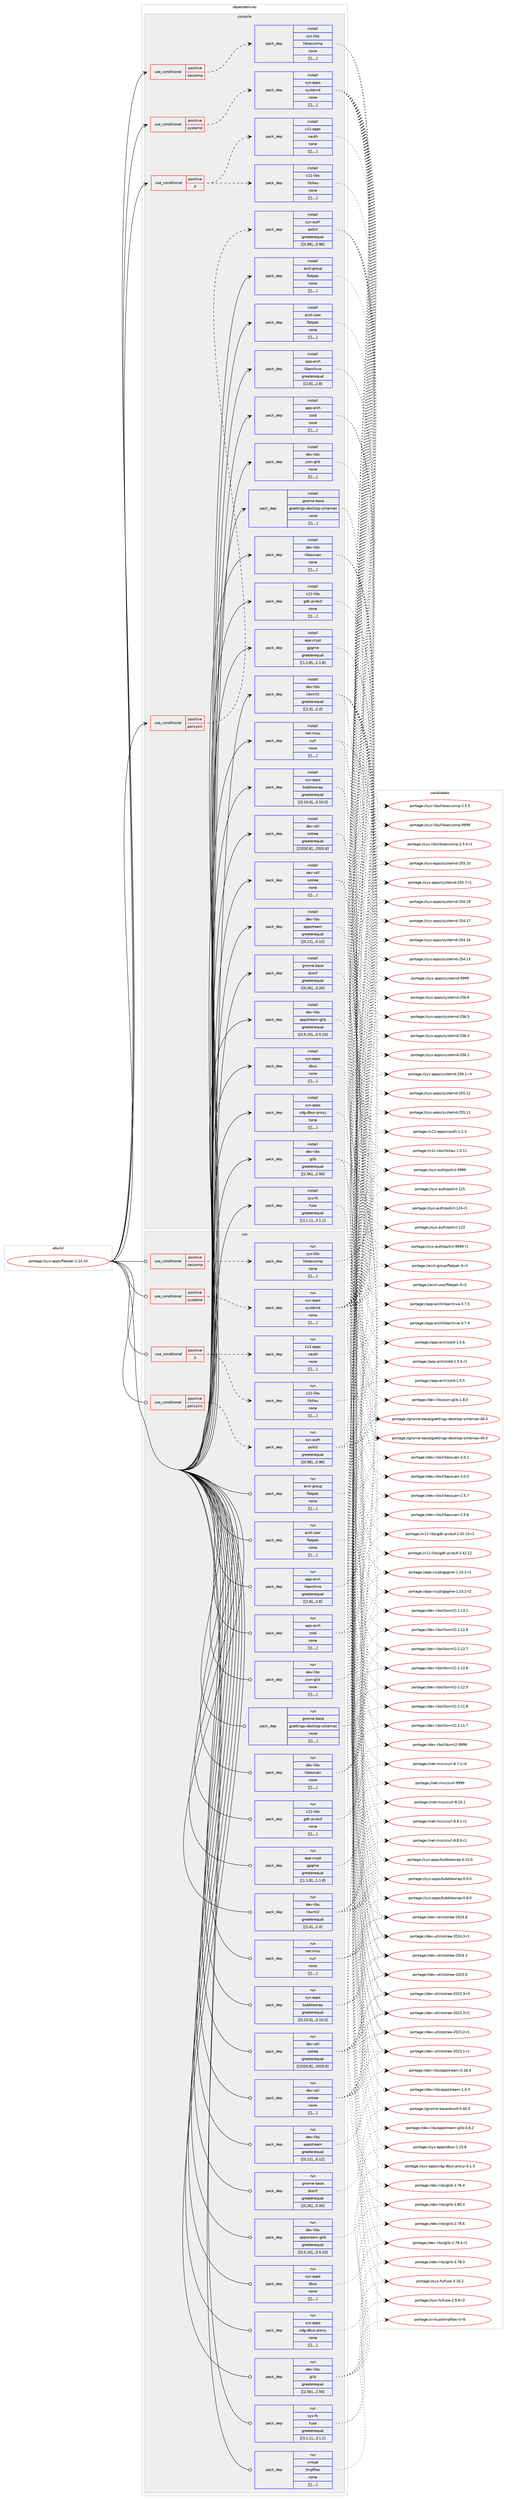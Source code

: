 digraph prolog {

# *************
# Graph options
# *************

newrank=true;
concentrate=true;
compound=true;
graph [rankdir=LR,fontname=Helvetica,fontsize=10,ranksep=1.5];#, ranksep=2.5, nodesep=0.2];
edge  [arrowhead=vee];
node  [fontname=Helvetica,fontsize=10];

# **********
# The ebuild
# **********

subgraph cluster_leftcol {
color=gray;
label=<<i>ebuild</i>>;
id [label="portage://sys-apps/flatpak-1.14.10", color=red, width=4, href="../sys-apps/flatpak-1.14.10.svg"];
}

# ****************
# The dependencies
# ****************

subgraph cluster_midcol {
color=gray;
label=<<i>dependencies</i>>;
subgraph cluster_compile {
fillcolor="#eeeeee";
style=filled;
label=<<i>compile</i>>;
subgraph cond114589 {
dependency429438 [label=<<TABLE BORDER="0" CELLBORDER="1" CELLSPACING="0" CELLPADDING="4"><TR><TD ROWSPAN="3" CELLPADDING="10">use_conditional</TD></TR><TR><TD>positive</TD></TR><TR><TD>X</TD></TR></TABLE>>, shape=none, color=red];
subgraph pack311913 {
dependency429439 [label=<<TABLE BORDER="0" CELLBORDER="1" CELLSPACING="0" CELLPADDING="4" WIDTH="220"><TR><TD ROWSPAN="6" CELLPADDING="30">pack_dep</TD></TR><TR><TD WIDTH="110">install</TD></TR><TR><TD>x11-apps</TD></TR><TR><TD>xauth</TD></TR><TR><TD>none</TD></TR><TR><TD>[[],,,,]</TD></TR></TABLE>>, shape=none, color=blue];
}
dependency429438:e -> dependency429439:w [weight=20,style="dashed",arrowhead="vee"];
subgraph pack311914 {
dependency429440 [label=<<TABLE BORDER="0" CELLBORDER="1" CELLSPACING="0" CELLPADDING="4" WIDTH="220"><TR><TD ROWSPAN="6" CELLPADDING="30">pack_dep</TD></TR><TR><TD WIDTH="110">install</TD></TR><TR><TD>x11-libs</TD></TR><TR><TD>libXau</TD></TR><TR><TD>none</TD></TR><TR><TD>[[],,,,]</TD></TR></TABLE>>, shape=none, color=blue];
}
dependency429438:e -> dependency429440:w [weight=20,style="dashed",arrowhead="vee"];
}
id:e -> dependency429438:w [weight=20,style="solid",arrowhead="vee"];
subgraph cond114590 {
dependency429441 [label=<<TABLE BORDER="0" CELLBORDER="1" CELLSPACING="0" CELLPADDING="4"><TR><TD ROWSPAN="3" CELLPADDING="10">use_conditional</TD></TR><TR><TD>positive</TD></TR><TR><TD>policykit</TD></TR></TABLE>>, shape=none, color=red];
subgraph pack311915 {
dependency429442 [label=<<TABLE BORDER="0" CELLBORDER="1" CELLSPACING="0" CELLPADDING="4" WIDTH="220"><TR><TD ROWSPAN="6" CELLPADDING="30">pack_dep</TD></TR><TR><TD WIDTH="110">install</TD></TR><TR><TD>sys-auth</TD></TR><TR><TD>polkit</TD></TR><TR><TD>greaterequal</TD></TR><TR><TD>[[0,98],,,0.98]</TD></TR></TABLE>>, shape=none, color=blue];
}
dependency429441:e -> dependency429442:w [weight=20,style="dashed",arrowhead="vee"];
}
id:e -> dependency429441:w [weight=20,style="solid",arrowhead="vee"];
subgraph cond114591 {
dependency429443 [label=<<TABLE BORDER="0" CELLBORDER="1" CELLSPACING="0" CELLPADDING="4"><TR><TD ROWSPAN="3" CELLPADDING="10">use_conditional</TD></TR><TR><TD>positive</TD></TR><TR><TD>seccomp</TD></TR></TABLE>>, shape=none, color=red];
subgraph pack311916 {
dependency429444 [label=<<TABLE BORDER="0" CELLBORDER="1" CELLSPACING="0" CELLPADDING="4" WIDTH="220"><TR><TD ROWSPAN="6" CELLPADDING="30">pack_dep</TD></TR><TR><TD WIDTH="110">install</TD></TR><TR><TD>sys-libs</TD></TR><TR><TD>libseccomp</TD></TR><TR><TD>none</TD></TR><TR><TD>[[],,,,]</TD></TR></TABLE>>, shape=none, color=blue];
}
dependency429443:e -> dependency429444:w [weight=20,style="dashed",arrowhead="vee"];
}
id:e -> dependency429443:w [weight=20,style="solid",arrowhead="vee"];
subgraph cond114592 {
dependency429445 [label=<<TABLE BORDER="0" CELLBORDER="1" CELLSPACING="0" CELLPADDING="4"><TR><TD ROWSPAN="3" CELLPADDING="10">use_conditional</TD></TR><TR><TD>positive</TD></TR><TR><TD>systemd</TD></TR></TABLE>>, shape=none, color=red];
subgraph pack311917 {
dependency429446 [label=<<TABLE BORDER="0" CELLBORDER="1" CELLSPACING="0" CELLPADDING="4" WIDTH="220"><TR><TD ROWSPAN="6" CELLPADDING="30">pack_dep</TD></TR><TR><TD WIDTH="110">install</TD></TR><TR><TD>sys-apps</TD></TR><TR><TD>systemd</TD></TR><TR><TD>none</TD></TR><TR><TD>[[],,,,]</TD></TR></TABLE>>, shape=none, color=blue];
}
dependency429445:e -> dependency429446:w [weight=20,style="dashed",arrowhead="vee"];
}
id:e -> dependency429445:w [weight=20,style="solid",arrowhead="vee"];
subgraph pack311918 {
dependency429447 [label=<<TABLE BORDER="0" CELLBORDER="1" CELLSPACING="0" CELLPADDING="4" WIDTH="220"><TR><TD ROWSPAN="6" CELLPADDING="30">pack_dep</TD></TR><TR><TD WIDTH="110">install</TD></TR><TR><TD>acct-group</TD></TR><TR><TD>flatpak</TD></TR><TR><TD>none</TD></TR><TR><TD>[[],,,,]</TD></TR></TABLE>>, shape=none, color=blue];
}
id:e -> dependency429447:w [weight=20,style="solid",arrowhead="vee"];
subgraph pack311919 {
dependency429448 [label=<<TABLE BORDER="0" CELLBORDER="1" CELLSPACING="0" CELLPADDING="4" WIDTH="220"><TR><TD ROWSPAN="6" CELLPADDING="30">pack_dep</TD></TR><TR><TD WIDTH="110">install</TD></TR><TR><TD>acct-user</TD></TR><TR><TD>flatpak</TD></TR><TR><TD>none</TD></TR><TR><TD>[[],,,,]</TD></TR></TABLE>>, shape=none, color=blue];
}
id:e -> dependency429448:w [weight=20,style="solid",arrowhead="vee"];
subgraph pack311920 {
dependency429449 [label=<<TABLE BORDER="0" CELLBORDER="1" CELLSPACING="0" CELLPADDING="4" WIDTH="220"><TR><TD ROWSPAN="6" CELLPADDING="30">pack_dep</TD></TR><TR><TD WIDTH="110">install</TD></TR><TR><TD>app-arch</TD></TR><TR><TD>libarchive</TD></TR><TR><TD>greaterequal</TD></TR><TR><TD>[[2,8],,,2.8]</TD></TR></TABLE>>, shape=none, color=blue];
}
id:e -> dependency429449:w [weight=20,style="solid",arrowhead="vee"];
subgraph pack311921 {
dependency429450 [label=<<TABLE BORDER="0" CELLBORDER="1" CELLSPACING="0" CELLPADDING="4" WIDTH="220"><TR><TD ROWSPAN="6" CELLPADDING="30">pack_dep</TD></TR><TR><TD WIDTH="110">install</TD></TR><TR><TD>app-arch</TD></TR><TR><TD>zstd</TD></TR><TR><TD>none</TD></TR><TR><TD>[[],,,,]</TD></TR></TABLE>>, shape=none, color=blue];
}
id:e -> dependency429450:w [weight=20,style="solid",arrowhead="vee"];
subgraph pack311922 {
dependency429451 [label=<<TABLE BORDER="0" CELLBORDER="1" CELLSPACING="0" CELLPADDING="4" WIDTH="220"><TR><TD ROWSPAN="6" CELLPADDING="30">pack_dep</TD></TR><TR><TD WIDTH="110">install</TD></TR><TR><TD>app-crypt</TD></TR><TR><TD>gpgme</TD></TR><TR><TD>greaterequal</TD></TR><TR><TD>[[1,1,8],,,1.1.8]</TD></TR></TABLE>>, shape=none, color=blue];
}
id:e -> dependency429451:w [weight=20,style="solid",arrowhead="vee"];
subgraph pack311923 {
dependency429452 [label=<<TABLE BORDER="0" CELLBORDER="1" CELLSPACING="0" CELLPADDING="4" WIDTH="220"><TR><TD ROWSPAN="6" CELLPADDING="30">pack_dep</TD></TR><TR><TD WIDTH="110">install</TD></TR><TR><TD>dev-libs</TD></TR><TR><TD>appstream</TD></TR><TR><TD>greaterequal</TD></TR><TR><TD>[[0,12],,,0.12]</TD></TR></TABLE>>, shape=none, color=blue];
}
id:e -> dependency429452:w [weight=20,style="solid",arrowhead="vee"];
subgraph pack311924 {
dependency429453 [label=<<TABLE BORDER="0" CELLBORDER="1" CELLSPACING="0" CELLPADDING="4" WIDTH="220"><TR><TD ROWSPAN="6" CELLPADDING="30">pack_dep</TD></TR><TR><TD WIDTH="110">install</TD></TR><TR><TD>dev-libs</TD></TR><TR><TD>appstream-glib</TD></TR><TR><TD>greaterequal</TD></TR><TR><TD>[[0,5,10],,,0.5.10]</TD></TR></TABLE>>, shape=none, color=blue];
}
id:e -> dependency429453:w [weight=20,style="solid",arrowhead="vee"];
subgraph pack311925 {
dependency429454 [label=<<TABLE BORDER="0" CELLBORDER="1" CELLSPACING="0" CELLPADDING="4" WIDTH="220"><TR><TD ROWSPAN="6" CELLPADDING="30">pack_dep</TD></TR><TR><TD WIDTH="110">install</TD></TR><TR><TD>dev-libs</TD></TR><TR><TD>glib</TD></TR><TR><TD>greaterequal</TD></TR><TR><TD>[[2,56],,,2.56]</TD></TR></TABLE>>, shape=none, color=blue];
}
id:e -> dependency429454:w [weight=20,style="solid",arrowhead="vee"];
subgraph pack311926 {
dependency429455 [label=<<TABLE BORDER="0" CELLBORDER="1" CELLSPACING="0" CELLPADDING="4" WIDTH="220"><TR><TD ROWSPAN="6" CELLPADDING="30">pack_dep</TD></TR><TR><TD WIDTH="110">install</TD></TR><TR><TD>dev-libs</TD></TR><TR><TD>json-glib</TD></TR><TR><TD>none</TD></TR><TR><TD>[[],,,,]</TD></TR></TABLE>>, shape=none, color=blue];
}
id:e -> dependency429455:w [weight=20,style="solid",arrowhead="vee"];
subgraph pack311927 {
dependency429456 [label=<<TABLE BORDER="0" CELLBORDER="1" CELLSPACING="0" CELLPADDING="4" WIDTH="220"><TR><TD ROWSPAN="6" CELLPADDING="30">pack_dep</TD></TR><TR><TD WIDTH="110">install</TD></TR><TR><TD>dev-libs</TD></TR><TR><TD>libassuan</TD></TR><TR><TD>none</TD></TR><TR><TD>[[],,,,]</TD></TR></TABLE>>, shape=none, color=blue];
}
id:e -> dependency429456:w [weight=20,style="solid",arrowhead="vee"];
subgraph pack311928 {
dependency429457 [label=<<TABLE BORDER="0" CELLBORDER="1" CELLSPACING="0" CELLPADDING="4" WIDTH="220"><TR><TD ROWSPAN="6" CELLPADDING="30">pack_dep</TD></TR><TR><TD WIDTH="110">install</TD></TR><TR><TD>dev-libs</TD></TR><TR><TD>libxml2</TD></TR><TR><TD>greaterequal</TD></TR><TR><TD>[[2,4],,,2.4]</TD></TR></TABLE>>, shape=none, color=blue];
}
id:e -> dependency429457:w [weight=20,style="solid",arrowhead="vee"];
subgraph pack311929 {
dependency429458 [label=<<TABLE BORDER="0" CELLBORDER="1" CELLSPACING="0" CELLPADDING="4" WIDTH="220"><TR><TD ROWSPAN="6" CELLPADDING="30">pack_dep</TD></TR><TR><TD WIDTH="110">install</TD></TR><TR><TD>dev-util</TD></TR><TR><TD>ostree</TD></TR><TR><TD>greaterequal</TD></TR><TR><TD>[[2020,8],,,2020.8]</TD></TR></TABLE>>, shape=none, color=blue];
}
id:e -> dependency429458:w [weight=20,style="solid",arrowhead="vee"];
subgraph pack311930 {
dependency429459 [label=<<TABLE BORDER="0" CELLBORDER="1" CELLSPACING="0" CELLPADDING="4" WIDTH="220"><TR><TD ROWSPAN="6" CELLPADDING="30">pack_dep</TD></TR><TR><TD WIDTH="110">install</TD></TR><TR><TD>dev-util</TD></TR><TR><TD>ostree</TD></TR><TR><TD>none</TD></TR><TR><TD>[[],,,,]</TD></TR></TABLE>>, shape=none, color=blue];
}
id:e -> dependency429459:w [weight=20,style="solid",arrowhead="vee"];
subgraph pack311931 {
dependency429460 [label=<<TABLE BORDER="0" CELLBORDER="1" CELLSPACING="0" CELLPADDING="4" WIDTH="220"><TR><TD ROWSPAN="6" CELLPADDING="30">pack_dep</TD></TR><TR><TD WIDTH="110">install</TD></TR><TR><TD>gnome-base</TD></TR><TR><TD>dconf</TD></TR><TR><TD>greaterequal</TD></TR><TR><TD>[[0,26],,,0.26]</TD></TR></TABLE>>, shape=none, color=blue];
}
id:e -> dependency429460:w [weight=20,style="solid",arrowhead="vee"];
subgraph pack311932 {
dependency429461 [label=<<TABLE BORDER="0" CELLBORDER="1" CELLSPACING="0" CELLPADDING="4" WIDTH="220"><TR><TD ROWSPAN="6" CELLPADDING="30">pack_dep</TD></TR><TR><TD WIDTH="110">install</TD></TR><TR><TD>gnome-base</TD></TR><TR><TD>gsettings-desktop-schemas</TD></TR><TR><TD>none</TD></TR><TR><TD>[[],,,,]</TD></TR></TABLE>>, shape=none, color=blue];
}
id:e -> dependency429461:w [weight=20,style="solid",arrowhead="vee"];
subgraph pack311933 {
dependency429462 [label=<<TABLE BORDER="0" CELLBORDER="1" CELLSPACING="0" CELLPADDING="4" WIDTH="220"><TR><TD ROWSPAN="6" CELLPADDING="30">pack_dep</TD></TR><TR><TD WIDTH="110">install</TD></TR><TR><TD>net-misc</TD></TR><TR><TD>curl</TD></TR><TR><TD>none</TD></TR><TR><TD>[[],,,,]</TD></TR></TABLE>>, shape=none, color=blue];
}
id:e -> dependency429462:w [weight=20,style="solid",arrowhead="vee"];
subgraph pack311934 {
dependency429463 [label=<<TABLE BORDER="0" CELLBORDER="1" CELLSPACING="0" CELLPADDING="4" WIDTH="220"><TR><TD ROWSPAN="6" CELLPADDING="30">pack_dep</TD></TR><TR><TD WIDTH="110">install</TD></TR><TR><TD>sys-apps</TD></TR><TR><TD>bubblewrap</TD></TR><TR><TD>greaterequal</TD></TR><TR><TD>[[0,10,0],,,0.10.0]</TD></TR></TABLE>>, shape=none, color=blue];
}
id:e -> dependency429463:w [weight=20,style="solid",arrowhead="vee"];
subgraph pack311935 {
dependency429464 [label=<<TABLE BORDER="0" CELLBORDER="1" CELLSPACING="0" CELLPADDING="4" WIDTH="220"><TR><TD ROWSPAN="6" CELLPADDING="30">pack_dep</TD></TR><TR><TD WIDTH="110">install</TD></TR><TR><TD>sys-apps</TD></TR><TR><TD>dbus</TD></TR><TR><TD>none</TD></TR><TR><TD>[[],,,,]</TD></TR></TABLE>>, shape=none, color=blue];
}
id:e -> dependency429464:w [weight=20,style="solid",arrowhead="vee"];
subgraph pack311936 {
dependency429465 [label=<<TABLE BORDER="0" CELLBORDER="1" CELLSPACING="0" CELLPADDING="4" WIDTH="220"><TR><TD ROWSPAN="6" CELLPADDING="30">pack_dep</TD></TR><TR><TD WIDTH="110">install</TD></TR><TR><TD>sys-apps</TD></TR><TR><TD>xdg-dbus-proxy</TD></TR><TR><TD>none</TD></TR><TR><TD>[[],,,,]</TD></TR></TABLE>>, shape=none, color=blue];
}
id:e -> dependency429465:w [weight=20,style="solid",arrowhead="vee"];
subgraph pack311937 {
dependency429466 [label=<<TABLE BORDER="0" CELLBORDER="1" CELLSPACING="0" CELLPADDING="4" WIDTH="220"><TR><TD ROWSPAN="6" CELLPADDING="30">pack_dep</TD></TR><TR><TD WIDTH="110">install</TD></TR><TR><TD>sys-fs</TD></TR><TR><TD>fuse</TD></TR><TR><TD>greaterequal</TD></TR><TR><TD>[[3,1,1],,,3.1.1]</TD></TR></TABLE>>, shape=none, color=blue];
}
id:e -> dependency429466:w [weight=20,style="solid",arrowhead="vee"];
subgraph pack311938 {
dependency429467 [label=<<TABLE BORDER="0" CELLBORDER="1" CELLSPACING="0" CELLPADDING="4" WIDTH="220"><TR><TD ROWSPAN="6" CELLPADDING="30">pack_dep</TD></TR><TR><TD WIDTH="110">install</TD></TR><TR><TD>x11-libs</TD></TR><TR><TD>gdk-pixbuf</TD></TR><TR><TD>none</TD></TR><TR><TD>[[],,,,]</TD></TR></TABLE>>, shape=none, color=blue];
}
id:e -> dependency429467:w [weight=20,style="solid",arrowhead="vee"];
}
subgraph cluster_compileandrun {
fillcolor="#eeeeee";
style=filled;
label=<<i>compile and run</i>>;
}
subgraph cluster_run {
fillcolor="#eeeeee";
style=filled;
label=<<i>run</i>>;
subgraph cond114593 {
dependency429468 [label=<<TABLE BORDER="0" CELLBORDER="1" CELLSPACING="0" CELLPADDING="4"><TR><TD ROWSPAN="3" CELLPADDING="10">use_conditional</TD></TR><TR><TD>positive</TD></TR><TR><TD>X</TD></TR></TABLE>>, shape=none, color=red];
subgraph pack311939 {
dependency429469 [label=<<TABLE BORDER="0" CELLBORDER="1" CELLSPACING="0" CELLPADDING="4" WIDTH="220"><TR><TD ROWSPAN="6" CELLPADDING="30">pack_dep</TD></TR><TR><TD WIDTH="110">run</TD></TR><TR><TD>x11-apps</TD></TR><TR><TD>xauth</TD></TR><TR><TD>none</TD></TR><TR><TD>[[],,,,]</TD></TR></TABLE>>, shape=none, color=blue];
}
dependency429468:e -> dependency429469:w [weight=20,style="dashed",arrowhead="vee"];
subgraph pack311940 {
dependency429470 [label=<<TABLE BORDER="0" CELLBORDER="1" CELLSPACING="0" CELLPADDING="4" WIDTH="220"><TR><TD ROWSPAN="6" CELLPADDING="30">pack_dep</TD></TR><TR><TD WIDTH="110">run</TD></TR><TR><TD>x11-libs</TD></TR><TR><TD>libXau</TD></TR><TR><TD>none</TD></TR><TR><TD>[[],,,,]</TD></TR></TABLE>>, shape=none, color=blue];
}
dependency429468:e -> dependency429470:w [weight=20,style="dashed",arrowhead="vee"];
}
id:e -> dependency429468:w [weight=20,style="solid",arrowhead="odot"];
subgraph cond114594 {
dependency429471 [label=<<TABLE BORDER="0" CELLBORDER="1" CELLSPACING="0" CELLPADDING="4"><TR><TD ROWSPAN="3" CELLPADDING="10">use_conditional</TD></TR><TR><TD>positive</TD></TR><TR><TD>policykit</TD></TR></TABLE>>, shape=none, color=red];
subgraph pack311941 {
dependency429472 [label=<<TABLE BORDER="0" CELLBORDER="1" CELLSPACING="0" CELLPADDING="4" WIDTH="220"><TR><TD ROWSPAN="6" CELLPADDING="30">pack_dep</TD></TR><TR><TD WIDTH="110">run</TD></TR><TR><TD>sys-auth</TD></TR><TR><TD>polkit</TD></TR><TR><TD>greaterequal</TD></TR><TR><TD>[[0,98],,,0.98]</TD></TR></TABLE>>, shape=none, color=blue];
}
dependency429471:e -> dependency429472:w [weight=20,style="dashed",arrowhead="vee"];
}
id:e -> dependency429471:w [weight=20,style="solid",arrowhead="odot"];
subgraph cond114595 {
dependency429473 [label=<<TABLE BORDER="0" CELLBORDER="1" CELLSPACING="0" CELLPADDING="4"><TR><TD ROWSPAN="3" CELLPADDING="10">use_conditional</TD></TR><TR><TD>positive</TD></TR><TR><TD>seccomp</TD></TR></TABLE>>, shape=none, color=red];
subgraph pack311942 {
dependency429474 [label=<<TABLE BORDER="0" CELLBORDER="1" CELLSPACING="0" CELLPADDING="4" WIDTH="220"><TR><TD ROWSPAN="6" CELLPADDING="30">pack_dep</TD></TR><TR><TD WIDTH="110">run</TD></TR><TR><TD>sys-libs</TD></TR><TR><TD>libseccomp</TD></TR><TR><TD>none</TD></TR><TR><TD>[[],,,,]</TD></TR></TABLE>>, shape=none, color=blue];
}
dependency429473:e -> dependency429474:w [weight=20,style="dashed",arrowhead="vee"];
}
id:e -> dependency429473:w [weight=20,style="solid",arrowhead="odot"];
subgraph cond114596 {
dependency429475 [label=<<TABLE BORDER="0" CELLBORDER="1" CELLSPACING="0" CELLPADDING="4"><TR><TD ROWSPAN="3" CELLPADDING="10">use_conditional</TD></TR><TR><TD>positive</TD></TR><TR><TD>systemd</TD></TR></TABLE>>, shape=none, color=red];
subgraph pack311943 {
dependency429476 [label=<<TABLE BORDER="0" CELLBORDER="1" CELLSPACING="0" CELLPADDING="4" WIDTH="220"><TR><TD ROWSPAN="6" CELLPADDING="30">pack_dep</TD></TR><TR><TD WIDTH="110">run</TD></TR><TR><TD>sys-apps</TD></TR><TR><TD>systemd</TD></TR><TR><TD>none</TD></TR><TR><TD>[[],,,,]</TD></TR></TABLE>>, shape=none, color=blue];
}
dependency429475:e -> dependency429476:w [weight=20,style="dashed",arrowhead="vee"];
}
id:e -> dependency429475:w [weight=20,style="solid",arrowhead="odot"];
subgraph pack311944 {
dependency429477 [label=<<TABLE BORDER="0" CELLBORDER="1" CELLSPACING="0" CELLPADDING="4" WIDTH="220"><TR><TD ROWSPAN="6" CELLPADDING="30">pack_dep</TD></TR><TR><TD WIDTH="110">run</TD></TR><TR><TD>acct-group</TD></TR><TR><TD>flatpak</TD></TR><TR><TD>none</TD></TR><TR><TD>[[],,,,]</TD></TR></TABLE>>, shape=none, color=blue];
}
id:e -> dependency429477:w [weight=20,style="solid",arrowhead="odot"];
subgraph pack311945 {
dependency429478 [label=<<TABLE BORDER="0" CELLBORDER="1" CELLSPACING="0" CELLPADDING="4" WIDTH="220"><TR><TD ROWSPAN="6" CELLPADDING="30">pack_dep</TD></TR><TR><TD WIDTH="110">run</TD></TR><TR><TD>acct-user</TD></TR><TR><TD>flatpak</TD></TR><TR><TD>none</TD></TR><TR><TD>[[],,,,]</TD></TR></TABLE>>, shape=none, color=blue];
}
id:e -> dependency429478:w [weight=20,style="solid",arrowhead="odot"];
subgraph pack311946 {
dependency429479 [label=<<TABLE BORDER="0" CELLBORDER="1" CELLSPACING="0" CELLPADDING="4" WIDTH="220"><TR><TD ROWSPAN="6" CELLPADDING="30">pack_dep</TD></TR><TR><TD WIDTH="110">run</TD></TR><TR><TD>app-arch</TD></TR><TR><TD>libarchive</TD></TR><TR><TD>greaterequal</TD></TR><TR><TD>[[2,8],,,2.8]</TD></TR></TABLE>>, shape=none, color=blue];
}
id:e -> dependency429479:w [weight=20,style="solid",arrowhead="odot"];
subgraph pack311947 {
dependency429480 [label=<<TABLE BORDER="0" CELLBORDER="1" CELLSPACING="0" CELLPADDING="4" WIDTH="220"><TR><TD ROWSPAN="6" CELLPADDING="30">pack_dep</TD></TR><TR><TD WIDTH="110">run</TD></TR><TR><TD>app-arch</TD></TR><TR><TD>zstd</TD></TR><TR><TD>none</TD></TR><TR><TD>[[],,,,]</TD></TR></TABLE>>, shape=none, color=blue];
}
id:e -> dependency429480:w [weight=20,style="solid",arrowhead="odot"];
subgraph pack311948 {
dependency429481 [label=<<TABLE BORDER="0" CELLBORDER="1" CELLSPACING="0" CELLPADDING="4" WIDTH="220"><TR><TD ROWSPAN="6" CELLPADDING="30">pack_dep</TD></TR><TR><TD WIDTH="110">run</TD></TR><TR><TD>app-crypt</TD></TR><TR><TD>gpgme</TD></TR><TR><TD>greaterequal</TD></TR><TR><TD>[[1,1,8],,,1.1.8]</TD></TR></TABLE>>, shape=none, color=blue];
}
id:e -> dependency429481:w [weight=20,style="solid",arrowhead="odot"];
subgraph pack311949 {
dependency429482 [label=<<TABLE BORDER="0" CELLBORDER="1" CELLSPACING="0" CELLPADDING="4" WIDTH="220"><TR><TD ROWSPAN="6" CELLPADDING="30">pack_dep</TD></TR><TR><TD WIDTH="110">run</TD></TR><TR><TD>dev-libs</TD></TR><TR><TD>appstream</TD></TR><TR><TD>greaterequal</TD></TR><TR><TD>[[0,12],,,0.12]</TD></TR></TABLE>>, shape=none, color=blue];
}
id:e -> dependency429482:w [weight=20,style="solid",arrowhead="odot"];
subgraph pack311950 {
dependency429483 [label=<<TABLE BORDER="0" CELLBORDER="1" CELLSPACING="0" CELLPADDING="4" WIDTH="220"><TR><TD ROWSPAN="6" CELLPADDING="30">pack_dep</TD></TR><TR><TD WIDTH="110">run</TD></TR><TR><TD>dev-libs</TD></TR><TR><TD>appstream-glib</TD></TR><TR><TD>greaterequal</TD></TR><TR><TD>[[0,5,10],,,0.5.10]</TD></TR></TABLE>>, shape=none, color=blue];
}
id:e -> dependency429483:w [weight=20,style="solid",arrowhead="odot"];
subgraph pack311951 {
dependency429484 [label=<<TABLE BORDER="0" CELLBORDER="1" CELLSPACING="0" CELLPADDING="4" WIDTH="220"><TR><TD ROWSPAN="6" CELLPADDING="30">pack_dep</TD></TR><TR><TD WIDTH="110">run</TD></TR><TR><TD>dev-libs</TD></TR><TR><TD>glib</TD></TR><TR><TD>greaterequal</TD></TR><TR><TD>[[2,56],,,2.56]</TD></TR></TABLE>>, shape=none, color=blue];
}
id:e -> dependency429484:w [weight=20,style="solid",arrowhead="odot"];
subgraph pack311952 {
dependency429485 [label=<<TABLE BORDER="0" CELLBORDER="1" CELLSPACING="0" CELLPADDING="4" WIDTH="220"><TR><TD ROWSPAN="6" CELLPADDING="30">pack_dep</TD></TR><TR><TD WIDTH="110">run</TD></TR><TR><TD>dev-libs</TD></TR><TR><TD>json-glib</TD></TR><TR><TD>none</TD></TR><TR><TD>[[],,,,]</TD></TR></TABLE>>, shape=none, color=blue];
}
id:e -> dependency429485:w [weight=20,style="solid",arrowhead="odot"];
subgraph pack311953 {
dependency429486 [label=<<TABLE BORDER="0" CELLBORDER="1" CELLSPACING="0" CELLPADDING="4" WIDTH="220"><TR><TD ROWSPAN="6" CELLPADDING="30">pack_dep</TD></TR><TR><TD WIDTH="110">run</TD></TR><TR><TD>dev-libs</TD></TR><TR><TD>libassuan</TD></TR><TR><TD>none</TD></TR><TR><TD>[[],,,,]</TD></TR></TABLE>>, shape=none, color=blue];
}
id:e -> dependency429486:w [weight=20,style="solid",arrowhead="odot"];
subgraph pack311954 {
dependency429487 [label=<<TABLE BORDER="0" CELLBORDER="1" CELLSPACING="0" CELLPADDING="4" WIDTH="220"><TR><TD ROWSPAN="6" CELLPADDING="30">pack_dep</TD></TR><TR><TD WIDTH="110">run</TD></TR><TR><TD>dev-libs</TD></TR><TR><TD>libxml2</TD></TR><TR><TD>greaterequal</TD></TR><TR><TD>[[2,4],,,2.4]</TD></TR></TABLE>>, shape=none, color=blue];
}
id:e -> dependency429487:w [weight=20,style="solid",arrowhead="odot"];
subgraph pack311955 {
dependency429488 [label=<<TABLE BORDER="0" CELLBORDER="1" CELLSPACING="0" CELLPADDING="4" WIDTH="220"><TR><TD ROWSPAN="6" CELLPADDING="30">pack_dep</TD></TR><TR><TD WIDTH="110">run</TD></TR><TR><TD>dev-util</TD></TR><TR><TD>ostree</TD></TR><TR><TD>greaterequal</TD></TR><TR><TD>[[2020,8],,,2020.8]</TD></TR></TABLE>>, shape=none, color=blue];
}
id:e -> dependency429488:w [weight=20,style="solid",arrowhead="odot"];
subgraph pack311956 {
dependency429489 [label=<<TABLE BORDER="0" CELLBORDER="1" CELLSPACING="0" CELLPADDING="4" WIDTH="220"><TR><TD ROWSPAN="6" CELLPADDING="30">pack_dep</TD></TR><TR><TD WIDTH="110">run</TD></TR><TR><TD>dev-util</TD></TR><TR><TD>ostree</TD></TR><TR><TD>none</TD></TR><TR><TD>[[],,,,]</TD></TR></TABLE>>, shape=none, color=blue];
}
id:e -> dependency429489:w [weight=20,style="solid",arrowhead="odot"];
subgraph pack311957 {
dependency429490 [label=<<TABLE BORDER="0" CELLBORDER="1" CELLSPACING="0" CELLPADDING="4" WIDTH="220"><TR><TD ROWSPAN="6" CELLPADDING="30">pack_dep</TD></TR><TR><TD WIDTH="110">run</TD></TR><TR><TD>gnome-base</TD></TR><TR><TD>dconf</TD></TR><TR><TD>greaterequal</TD></TR><TR><TD>[[0,26],,,0.26]</TD></TR></TABLE>>, shape=none, color=blue];
}
id:e -> dependency429490:w [weight=20,style="solid",arrowhead="odot"];
subgraph pack311958 {
dependency429491 [label=<<TABLE BORDER="0" CELLBORDER="1" CELLSPACING="0" CELLPADDING="4" WIDTH="220"><TR><TD ROWSPAN="6" CELLPADDING="30">pack_dep</TD></TR><TR><TD WIDTH="110">run</TD></TR><TR><TD>gnome-base</TD></TR><TR><TD>gsettings-desktop-schemas</TD></TR><TR><TD>none</TD></TR><TR><TD>[[],,,,]</TD></TR></TABLE>>, shape=none, color=blue];
}
id:e -> dependency429491:w [weight=20,style="solid",arrowhead="odot"];
subgraph pack311959 {
dependency429492 [label=<<TABLE BORDER="0" CELLBORDER="1" CELLSPACING="0" CELLPADDING="4" WIDTH="220"><TR><TD ROWSPAN="6" CELLPADDING="30">pack_dep</TD></TR><TR><TD WIDTH="110">run</TD></TR><TR><TD>net-misc</TD></TR><TR><TD>curl</TD></TR><TR><TD>none</TD></TR><TR><TD>[[],,,,]</TD></TR></TABLE>>, shape=none, color=blue];
}
id:e -> dependency429492:w [weight=20,style="solid",arrowhead="odot"];
subgraph pack311960 {
dependency429493 [label=<<TABLE BORDER="0" CELLBORDER="1" CELLSPACING="0" CELLPADDING="4" WIDTH="220"><TR><TD ROWSPAN="6" CELLPADDING="30">pack_dep</TD></TR><TR><TD WIDTH="110">run</TD></TR><TR><TD>sys-apps</TD></TR><TR><TD>bubblewrap</TD></TR><TR><TD>greaterequal</TD></TR><TR><TD>[[0,10,0],,,0.10.0]</TD></TR></TABLE>>, shape=none, color=blue];
}
id:e -> dependency429493:w [weight=20,style="solid",arrowhead="odot"];
subgraph pack311961 {
dependency429494 [label=<<TABLE BORDER="0" CELLBORDER="1" CELLSPACING="0" CELLPADDING="4" WIDTH="220"><TR><TD ROWSPAN="6" CELLPADDING="30">pack_dep</TD></TR><TR><TD WIDTH="110">run</TD></TR><TR><TD>sys-apps</TD></TR><TR><TD>dbus</TD></TR><TR><TD>none</TD></TR><TR><TD>[[],,,,]</TD></TR></TABLE>>, shape=none, color=blue];
}
id:e -> dependency429494:w [weight=20,style="solid",arrowhead="odot"];
subgraph pack311962 {
dependency429495 [label=<<TABLE BORDER="0" CELLBORDER="1" CELLSPACING="0" CELLPADDING="4" WIDTH="220"><TR><TD ROWSPAN="6" CELLPADDING="30">pack_dep</TD></TR><TR><TD WIDTH="110">run</TD></TR><TR><TD>sys-apps</TD></TR><TR><TD>xdg-dbus-proxy</TD></TR><TR><TD>none</TD></TR><TR><TD>[[],,,,]</TD></TR></TABLE>>, shape=none, color=blue];
}
id:e -> dependency429495:w [weight=20,style="solid",arrowhead="odot"];
subgraph pack311963 {
dependency429496 [label=<<TABLE BORDER="0" CELLBORDER="1" CELLSPACING="0" CELLPADDING="4" WIDTH="220"><TR><TD ROWSPAN="6" CELLPADDING="30">pack_dep</TD></TR><TR><TD WIDTH="110">run</TD></TR><TR><TD>sys-fs</TD></TR><TR><TD>fuse</TD></TR><TR><TD>greaterequal</TD></TR><TR><TD>[[3,1,1],,,3.1.1]</TD></TR></TABLE>>, shape=none, color=blue];
}
id:e -> dependency429496:w [weight=20,style="solid",arrowhead="odot"];
subgraph pack311964 {
dependency429497 [label=<<TABLE BORDER="0" CELLBORDER="1" CELLSPACING="0" CELLPADDING="4" WIDTH="220"><TR><TD ROWSPAN="6" CELLPADDING="30">pack_dep</TD></TR><TR><TD WIDTH="110">run</TD></TR><TR><TD>virtual</TD></TR><TR><TD>tmpfiles</TD></TR><TR><TD>none</TD></TR><TR><TD>[[],,,,]</TD></TR></TABLE>>, shape=none, color=blue];
}
id:e -> dependency429497:w [weight=20,style="solid",arrowhead="odot"];
subgraph pack311965 {
dependency429498 [label=<<TABLE BORDER="0" CELLBORDER="1" CELLSPACING="0" CELLPADDING="4" WIDTH="220"><TR><TD ROWSPAN="6" CELLPADDING="30">pack_dep</TD></TR><TR><TD WIDTH="110">run</TD></TR><TR><TD>x11-libs</TD></TR><TR><TD>gdk-pixbuf</TD></TR><TR><TD>none</TD></TR><TR><TD>[[],,,,]</TD></TR></TABLE>>, shape=none, color=blue];
}
id:e -> dependency429498:w [weight=20,style="solid",arrowhead="odot"];
}
}

# **************
# The candidates
# **************

subgraph cluster_choices {
rank=same;
color=gray;
label=<<i>candidates</i>>;

subgraph choice311913 {
color=black;
nodesep=1;
choice120494945971121121154712097117116104454946494651 [label="portage://x11-apps/xauth-1.1.3", color=red, width=4,href="../x11-apps/xauth-1.1.3.svg"];
dependency429439:e -> choice120494945971121121154712097117116104454946494651:w [style=dotted,weight="100"];
}
subgraph choice311914 {
color=black;
nodesep=1;
choice120494945108105981154710810598889711745494648464949 [label="portage://x11-libs/libXau-1.0.11", color=red, width=4,href="../x11-libs/libXau-1.0.11.svg"];
dependency429440:e -> choice120494945108105981154710810598889711745494648464949:w [style=dotted,weight="100"];
}
subgraph choice311915 {
color=black;
nodesep=1;
choice11512111545971171161044711211110810710511645575757574511449 [label="portage://sys-auth/polkit-9999-r1", color=red, width=4,href="../sys-auth/polkit-9999-r1.svg"];
choice1151211154597117116104471121111081071051164557575757 [label="portage://sys-auth/polkit-9999", color=red, width=4,href="../sys-auth/polkit-9999.svg"];
choice11512111545971171161044711211110810710511645495053 [label="portage://sys-auth/polkit-125", color=red, width=4,href="../sys-auth/polkit-125.svg"];
choice115121115459711711610447112111108107105116454950524511449 [label="portage://sys-auth/polkit-124-r1", color=red, width=4,href="../sys-auth/polkit-124-r1.svg"];
choice11512111545971171161044711211110810710511645495051 [label="portage://sys-auth/polkit-123", color=red, width=4,href="../sys-auth/polkit-123.svg"];
dependency429442:e -> choice11512111545971171161044711211110810710511645575757574511449:w [style=dotted,weight="100"];
dependency429442:e -> choice1151211154597117116104471121111081071051164557575757:w [style=dotted,weight="100"];
dependency429442:e -> choice11512111545971171161044711211110810710511645495053:w [style=dotted,weight="100"];
dependency429442:e -> choice115121115459711711610447112111108107105116454950524511449:w [style=dotted,weight="100"];
dependency429442:e -> choice11512111545971171161044711211110810710511645495051:w [style=dotted,weight="100"];
}
subgraph choice311916 {
color=black;
nodesep=1;
choice1151211154510810598115471081059811510199991111091124557575757 [label="portage://sys-libs/libseccomp-9999", color=red, width=4,href="../sys-libs/libseccomp-9999.svg"];
choice1151211154510810598115471081059811510199991111091124550465346534511449 [label="portage://sys-libs/libseccomp-2.5.5-r1", color=red, width=4,href="../sys-libs/libseccomp-2.5.5-r1.svg"];
choice115121115451081059811547108105981151019999111109112455046534653 [label="portage://sys-libs/libseccomp-2.5.5", color=red, width=4,href="../sys-libs/libseccomp-2.5.5.svg"];
dependency429444:e -> choice1151211154510810598115471081059811510199991111091124557575757:w [style=dotted,weight="100"];
dependency429444:e -> choice1151211154510810598115471081059811510199991111091124550465346534511449:w [style=dotted,weight="100"];
dependency429444:e -> choice115121115451081059811547108105981151019999111109112455046534653:w [style=dotted,weight="100"];
}
subgraph choice311917 {
color=black;
nodesep=1;
choice1151211154597112112115471151211151161011091004557575757 [label="portage://sys-apps/systemd-9999", color=red, width=4,href="../sys-apps/systemd-9999.svg"];
choice115121115459711211211547115121115116101109100455053544654 [label="portage://sys-apps/systemd-256.6", color=red, width=4,href="../sys-apps/systemd-256.6.svg"];
choice115121115459711211211547115121115116101109100455053544653 [label="portage://sys-apps/systemd-256.5", color=red, width=4,href="../sys-apps/systemd-256.5.svg"];
choice115121115459711211211547115121115116101109100455053544652 [label="portage://sys-apps/systemd-256.4", color=red, width=4,href="../sys-apps/systemd-256.4.svg"];
choice115121115459711211211547115121115116101109100455053544650 [label="portage://sys-apps/systemd-256.2", color=red, width=4,href="../sys-apps/systemd-256.2.svg"];
choice1151211154597112112115471151211151161011091004550535446494511451 [label="portage://sys-apps/systemd-256.1-r3", color=red, width=4,href="../sys-apps/systemd-256.1-r3.svg"];
choice11512111545971121121154711512111511610110910045505353464950 [label="portage://sys-apps/systemd-255.12", color=red, width=4,href="../sys-apps/systemd-255.12.svg"];
choice11512111545971121121154711512111511610110910045505353464949 [label="portage://sys-apps/systemd-255.11", color=red, width=4,href="../sys-apps/systemd-255.11.svg"];
choice11512111545971121121154711512111511610110910045505353464948 [label="portage://sys-apps/systemd-255.10", color=red, width=4,href="../sys-apps/systemd-255.10.svg"];
choice1151211154597112112115471151211151161011091004550535346554511449 [label="portage://sys-apps/systemd-255.7-r1", color=red, width=4,href="../sys-apps/systemd-255.7-r1.svg"];
choice11512111545971121121154711512111511610110910045505352464956 [label="portage://sys-apps/systemd-254.18", color=red, width=4,href="../sys-apps/systemd-254.18.svg"];
choice11512111545971121121154711512111511610110910045505352464955 [label="portage://sys-apps/systemd-254.17", color=red, width=4,href="../sys-apps/systemd-254.17.svg"];
choice11512111545971121121154711512111511610110910045505352464954 [label="portage://sys-apps/systemd-254.16", color=red, width=4,href="../sys-apps/systemd-254.16.svg"];
choice11512111545971121121154711512111511610110910045505352464951 [label="portage://sys-apps/systemd-254.13", color=red, width=4,href="../sys-apps/systemd-254.13.svg"];
dependency429446:e -> choice1151211154597112112115471151211151161011091004557575757:w [style=dotted,weight="100"];
dependency429446:e -> choice115121115459711211211547115121115116101109100455053544654:w [style=dotted,weight="100"];
dependency429446:e -> choice115121115459711211211547115121115116101109100455053544653:w [style=dotted,weight="100"];
dependency429446:e -> choice115121115459711211211547115121115116101109100455053544652:w [style=dotted,weight="100"];
dependency429446:e -> choice115121115459711211211547115121115116101109100455053544650:w [style=dotted,weight="100"];
dependency429446:e -> choice1151211154597112112115471151211151161011091004550535446494511451:w [style=dotted,weight="100"];
dependency429446:e -> choice11512111545971121121154711512111511610110910045505353464950:w [style=dotted,weight="100"];
dependency429446:e -> choice11512111545971121121154711512111511610110910045505353464949:w [style=dotted,weight="100"];
dependency429446:e -> choice11512111545971121121154711512111511610110910045505353464948:w [style=dotted,weight="100"];
dependency429446:e -> choice1151211154597112112115471151211151161011091004550535346554511449:w [style=dotted,weight="100"];
dependency429446:e -> choice11512111545971121121154711512111511610110910045505352464956:w [style=dotted,weight="100"];
dependency429446:e -> choice11512111545971121121154711512111511610110910045505352464955:w [style=dotted,weight="100"];
dependency429446:e -> choice11512111545971121121154711512111511610110910045505352464954:w [style=dotted,weight="100"];
dependency429446:e -> choice11512111545971121121154711512111511610110910045505352464951:w [style=dotted,weight="100"];
}
subgraph choice311918 {
color=black;
nodesep=1;
choice9799991164510311411111711247102108971161129710745484511450 [label="portage://acct-group/flatpak-0-r2", color=red, width=4,href="../acct-group/flatpak-0-r2.svg"];
dependency429447:e -> choice9799991164510311411111711247102108971161129710745484511450:w [style=dotted,weight="100"];
}
subgraph choice311919 {
color=black;
nodesep=1;
choice9799991164511711510111447102108971161129710745484511450 [label="portage://acct-user/flatpak-0-r2", color=red, width=4,href="../acct-user/flatpak-0-r2.svg"];
dependency429448:e -> choice9799991164511711510111447102108971161129710745484511450:w [style=dotted,weight="100"];
}
subgraph choice311920 {
color=black;
nodesep=1;
choice9711211245971149910447108105989711499104105118101455146554653 [label="portage://app-arch/libarchive-3.7.5", color=red, width=4,href="../app-arch/libarchive-3.7.5.svg"];
choice9711211245971149910447108105989711499104105118101455146554652 [label="portage://app-arch/libarchive-3.7.4", color=red, width=4,href="../app-arch/libarchive-3.7.4.svg"];
dependency429449:e -> choice9711211245971149910447108105989711499104105118101455146554653:w [style=dotted,weight="100"];
dependency429449:e -> choice9711211245971149910447108105989711499104105118101455146554652:w [style=dotted,weight="100"];
}
subgraph choice311921 {
color=black;
nodesep=1;
choice9711211245971149910447122115116100454946534654 [label="portage://app-arch/zstd-1.5.6", color=red, width=4,href="../app-arch/zstd-1.5.6.svg"];
choice97112112459711499104471221151161004549465346534511449 [label="portage://app-arch/zstd-1.5.5-r1", color=red, width=4,href="../app-arch/zstd-1.5.5-r1.svg"];
choice9711211245971149910447122115116100454946534653 [label="portage://app-arch/zstd-1.5.5", color=red, width=4,href="../app-arch/zstd-1.5.5.svg"];
dependency429450:e -> choice9711211245971149910447122115116100454946534654:w [style=dotted,weight="100"];
dependency429450:e -> choice97112112459711499104471221151161004549465346534511449:w [style=dotted,weight="100"];
dependency429450:e -> choice9711211245971149910447122115116100454946534653:w [style=dotted,weight="100"];
}
subgraph choice311922 {
color=black;
nodesep=1;
choice97112112459911412111211647103112103109101454946505146504511450 [label="portage://app-crypt/gpgme-1.23.2-r2", color=red, width=4,href="../app-crypt/gpgme-1.23.2-r2.svg"];
choice97112112459911412111211647103112103109101454946505146504511449 [label="portage://app-crypt/gpgme-1.23.2-r1", color=red, width=4,href="../app-crypt/gpgme-1.23.2-r1.svg"];
dependency429451:e -> choice97112112459911412111211647103112103109101454946505146504511450:w [style=dotted,weight="100"];
dependency429451:e -> choice97112112459911412111211647103112103109101454946505146504511449:w [style=dotted,weight="100"];
}
subgraph choice311923 {
color=black;
nodesep=1;
choice1001011184510810598115479711211211511611410197109454946484651 [label="portage://dev-libs/appstream-1.0.3", color=red, width=4,href="../dev-libs/appstream-1.0.3.svg"];
choice100101118451081059811547971121121151161141019710945484649544652 [label="portage://dev-libs/appstream-0.16.4", color=red, width=4,href="../dev-libs/appstream-0.16.4.svg"];
dependency429452:e -> choice1001011184510810598115479711211211511611410197109454946484651:w [style=dotted,weight="100"];
dependency429452:e -> choice100101118451081059811547971121121151161141019710945484649544652:w [style=dotted,weight="100"];
}
subgraph choice311924 {
color=black;
nodesep=1;
choice10010111845108105981154797112112115116114101971094510310810598454846564650 [label="portage://dev-libs/appstream-glib-0.8.2", color=red, width=4,href="../dev-libs/appstream-glib-0.8.2.svg"];
dependency429453:e -> choice10010111845108105981154797112112115116114101971094510310810598454846564650:w [style=dotted,weight="100"];
}
subgraph choice311925 {
color=black;
nodesep=1;
choice1001011184510810598115471031081059845504656484652 [label="portage://dev-libs/glib-2.80.4", color=red, width=4,href="../dev-libs/glib-2.80.4.svg"];
choice1001011184510810598115471031081059845504655564654 [label="portage://dev-libs/glib-2.78.6", color=red, width=4,href="../dev-libs/glib-2.78.6.svg"];
choice10010111845108105981154710310810598455046555646524511449 [label="portage://dev-libs/glib-2.78.4-r1", color=red, width=4,href="../dev-libs/glib-2.78.4-r1.svg"];
choice1001011184510810598115471031081059845504655564651 [label="portage://dev-libs/glib-2.78.3", color=red, width=4,href="../dev-libs/glib-2.78.3.svg"];
choice1001011184510810598115471031081059845504655544652 [label="portage://dev-libs/glib-2.76.4", color=red, width=4,href="../dev-libs/glib-2.76.4.svg"];
dependency429454:e -> choice1001011184510810598115471031081059845504656484652:w [style=dotted,weight="100"];
dependency429454:e -> choice1001011184510810598115471031081059845504655564654:w [style=dotted,weight="100"];
dependency429454:e -> choice10010111845108105981154710310810598455046555646524511449:w [style=dotted,weight="100"];
dependency429454:e -> choice1001011184510810598115471031081059845504655564651:w [style=dotted,weight="100"];
dependency429454:e -> choice1001011184510810598115471031081059845504655544652:w [style=dotted,weight="100"];
}
subgraph choice311926 {
color=black;
nodesep=1;
choice1001011184510810598115471061151111104510310810598454946564648 [label="portage://dev-libs/json-glib-1.8.0", color=red, width=4,href="../dev-libs/json-glib-1.8.0.svg"];
dependency429455:e -> choice1001011184510810598115471061151111104510310810598454946564648:w [style=dotted,weight="100"];
}
subgraph choice311927 {
color=black;
nodesep=1;
choice100101118451081059811547108105989711511511797110455146484649 [label="portage://dev-libs/libassuan-3.0.1", color=red, width=4,href="../dev-libs/libassuan-3.0.1.svg"];
choice100101118451081059811547108105989711511511797110455146484648 [label="portage://dev-libs/libassuan-3.0.0", color=red, width=4,href="../dev-libs/libassuan-3.0.0.svg"];
choice100101118451081059811547108105989711511511797110455046534655 [label="portage://dev-libs/libassuan-2.5.7", color=red, width=4,href="../dev-libs/libassuan-2.5.7.svg"];
choice100101118451081059811547108105989711511511797110455046534654 [label="portage://dev-libs/libassuan-2.5.6", color=red, width=4,href="../dev-libs/libassuan-2.5.6.svg"];
dependency429456:e -> choice100101118451081059811547108105989711511511797110455146484649:w [style=dotted,weight="100"];
dependency429456:e -> choice100101118451081059811547108105989711511511797110455146484648:w [style=dotted,weight="100"];
dependency429456:e -> choice100101118451081059811547108105989711511511797110455046534655:w [style=dotted,weight="100"];
dependency429456:e -> choice100101118451081059811547108105989711511511797110455046534654:w [style=dotted,weight="100"];
}
subgraph choice311928 {
color=black;
nodesep=1;
choice10010111845108105981154710810598120109108504557575757 [label="portage://dev-libs/libxml2-9999", color=red, width=4,href="../dev-libs/libxml2-9999.svg"];
choice100101118451081059811547108105981201091085045504649514649 [label="portage://dev-libs/libxml2-2.13.1", color=red, width=4,href="../dev-libs/libxml2-2.13.1.svg"];
choice100101118451081059811547108105981201091085045504649504656 [label="portage://dev-libs/libxml2-2.12.8", color=red, width=4,href="../dev-libs/libxml2-2.12.8.svg"];
choice100101118451081059811547108105981201091085045504649504655 [label="portage://dev-libs/libxml2-2.12.7", color=red, width=4,href="../dev-libs/libxml2-2.12.7.svg"];
choice100101118451081059811547108105981201091085045504649504654 [label="portage://dev-libs/libxml2-2.12.6", color=red, width=4,href="../dev-libs/libxml2-2.12.6.svg"];
choice100101118451081059811547108105981201091085045504649504653 [label="portage://dev-libs/libxml2-2.12.5", color=red, width=4,href="../dev-libs/libxml2-2.12.5.svg"];
choice100101118451081059811547108105981201091085045504649494656 [label="portage://dev-libs/libxml2-2.11.8", color=red, width=4,href="../dev-libs/libxml2-2.11.8.svg"];
choice100101118451081059811547108105981201091085045504649494655 [label="portage://dev-libs/libxml2-2.11.7", color=red, width=4,href="../dev-libs/libxml2-2.11.7.svg"];
dependency429457:e -> choice10010111845108105981154710810598120109108504557575757:w [style=dotted,weight="100"];
dependency429457:e -> choice100101118451081059811547108105981201091085045504649514649:w [style=dotted,weight="100"];
dependency429457:e -> choice100101118451081059811547108105981201091085045504649504656:w [style=dotted,weight="100"];
dependency429457:e -> choice100101118451081059811547108105981201091085045504649504655:w [style=dotted,weight="100"];
dependency429457:e -> choice100101118451081059811547108105981201091085045504649504654:w [style=dotted,weight="100"];
dependency429457:e -> choice100101118451081059811547108105981201091085045504649504653:w [style=dotted,weight="100"];
dependency429457:e -> choice100101118451081059811547108105981201091085045504649494656:w [style=dotted,weight="100"];
dependency429457:e -> choice100101118451081059811547108105981201091085045504649494655:w [style=dotted,weight="100"];
}
subgraph choice311929 {
color=black;
nodesep=1;
choice100101118451171161051084711111511611410110145504850524656 [label="portage://dev-util/ostree-2024.8", color=red, width=4,href="../dev-util/ostree-2024.8.svg"];
choice1001011184511711610510847111115116114101101455048505246514511449 [label="portage://dev-util/ostree-2024.3-r1", color=red, width=4,href="../dev-util/ostree-2024.3-r1.svg"];
choice100101118451171161051084711111511611410110145504850524651 [label="portage://dev-util/ostree-2024.3", color=red, width=4,href="../dev-util/ostree-2024.3.svg"];
choice100101118451171161051084711111511611410110145504850514653 [label="portage://dev-util/ostree-2023.5", color=red, width=4,href="../dev-util/ostree-2023.5.svg"];
choice1001011184511711610510847111115116114101101455048505146514511451 [label="portage://dev-util/ostree-2023.3-r3", color=red, width=4,href="../dev-util/ostree-2023.3-r3.svg"];
choice1001011184511711610510847111115116114101101455048505146514511450 [label="portage://dev-util/ostree-2023.3-r2", color=red, width=4,href="../dev-util/ostree-2023.3-r2.svg"];
choice1001011184511711610510847111115116114101101455048505146504511449 [label="portage://dev-util/ostree-2023.2-r1", color=red, width=4,href="../dev-util/ostree-2023.2-r1.svg"];
choice1001011184511711610510847111115116114101101455048505146494511449 [label="portage://dev-util/ostree-2023.1-r1", color=red, width=4,href="../dev-util/ostree-2023.1-r1.svg"];
dependency429458:e -> choice100101118451171161051084711111511611410110145504850524656:w [style=dotted,weight="100"];
dependency429458:e -> choice1001011184511711610510847111115116114101101455048505246514511449:w [style=dotted,weight="100"];
dependency429458:e -> choice100101118451171161051084711111511611410110145504850524651:w [style=dotted,weight="100"];
dependency429458:e -> choice100101118451171161051084711111511611410110145504850514653:w [style=dotted,weight="100"];
dependency429458:e -> choice1001011184511711610510847111115116114101101455048505146514511451:w [style=dotted,weight="100"];
dependency429458:e -> choice1001011184511711610510847111115116114101101455048505146514511450:w [style=dotted,weight="100"];
dependency429458:e -> choice1001011184511711610510847111115116114101101455048505146504511449:w [style=dotted,weight="100"];
dependency429458:e -> choice1001011184511711610510847111115116114101101455048505146494511449:w [style=dotted,weight="100"];
}
subgraph choice311930 {
color=black;
nodesep=1;
choice100101118451171161051084711111511611410110145504850524656 [label="portage://dev-util/ostree-2024.8", color=red, width=4,href="../dev-util/ostree-2024.8.svg"];
choice1001011184511711610510847111115116114101101455048505246514511449 [label="portage://dev-util/ostree-2024.3-r1", color=red, width=4,href="../dev-util/ostree-2024.3-r1.svg"];
choice100101118451171161051084711111511611410110145504850524651 [label="portage://dev-util/ostree-2024.3", color=red, width=4,href="../dev-util/ostree-2024.3.svg"];
choice100101118451171161051084711111511611410110145504850514653 [label="portage://dev-util/ostree-2023.5", color=red, width=4,href="../dev-util/ostree-2023.5.svg"];
choice1001011184511711610510847111115116114101101455048505146514511451 [label="portage://dev-util/ostree-2023.3-r3", color=red, width=4,href="../dev-util/ostree-2023.3-r3.svg"];
choice1001011184511711610510847111115116114101101455048505146514511450 [label="portage://dev-util/ostree-2023.3-r2", color=red, width=4,href="../dev-util/ostree-2023.3-r2.svg"];
choice1001011184511711610510847111115116114101101455048505146504511449 [label="portage://dev-util/ostree-2023.2-r1", color=red, width=4,href="../dev-util/ostree-2023.2-r1.svg"];
choice1001011184511711610510847111115116114101101455048505146494511449 [label="portage://dev-util/ostree-2023.1-r1", color=red, width=4,href="../dev-util/ostree-2023.1-r1.svg"];
dependency429459:e -> choice100101118451171161051084711111511611410110145504850524656:w [style=dotted,weight="100"];
dependency429459:e -> choice1001011184511711610510847111115116114101101455048505246514511449:w [style=dotted,weight="100"];
dependency429459:e -> choice100101118451171161051084711111511611410110145504850524651:w [style=dotted,weight="100"];
dependency429459:e -> choice100101118451171161051084711111511611410110145504850514653:w [style=dotted,weight="100"];
dependency429459:e -> choice1001011184511711610510847111115116114101101455048505146514511451:w [style=dotted,weight="100"];
dependency429459:e -> choice1001011184511711610510847111115116114101101455048505146514511450:w [style=dotted,weight="100"];
dependency429459:e -> choice1001011184511711610510847111115116114101101455048505146504511449:w [style=dotted,weight="100"];
dependency429459:e -> choice1001011184511711610510847111115116114101101455048505146494511449:w [style=dotted,weight="100"];
}
subgraph choice311931 {
color=black;
nodesep=1;
choice103110111109101459897115101471009911111010245484652484648 [label="portage://gnome-base/dconf-0.40.0", color=red, width=4,href="../gnome-base/dconf-0.40.0.svg"];
dependency429460:e -> choice103110111109101459897115101471009911111010245484652484648:w [style=dotted,weight="100"];
}
subgraph choice311932 {
color=black;
nodesep=1;
choice10311011110910145989711510147103115101116116105110103115451001011151071161111124511599104101109971154552544648 [label="portage://gnome-base/gsettings-desktop-schemas-46.0", color=red, width=4,href="../gnome-base/gsettings-desktop-schemas-46.0.svg"];
choice10311011110910145989711510147103115101116116105110103115451001011151071161111124511599104101109971154552534648 [label="portage://gnome-base/gsettings-desktop-schemas-45.0", color=red, width=4,href="../gnome-base/gsettings-desktop-schemas-45.0.svg"];
dependency429461:e -> choice10311011110910145989711510147103115101116116105110103115451001011151071161111124511599104101109971154552544648:w [style=dotted,weight="100"];
dependency429461:e -> choice10311011110910145989711510147103115101116116105110103115451001011151071161111124511599104101109971154552534648:w [style=dotted,weight="100"];
}
subgraph choice311933 {
color=black;
nodesep=1;
choice110101116451091051159947991171141084557575757 [label="portage://net-misc/curl-9999", color=red, width=4,href="../net-misc/curl-9999.svg"];
choice1101011164510910511599479911711410845564649484649 [label="portage://net-misc/curl-8.10.1", color=red, width=4,href="../net-misc/curl-8.10.1.svg"];
choice110101116451091051159947991171141084556465746494511449 [label="portage://net-misc/curl-8.9.1-r1", color=red, width=4,href="../net-misc/curl-8.9.1-r1.svg"];
choice110101116451091051159947991171141084556465646484511449 [label="portage://net-misc/curl-8.8.0-r1", color=red, width=4,href="../net-misc/curl-8.8.0-r1.svg"];
choice110101116451091051159947991171141084556465546494511452 [label="portage://net-misc/curl-8.7.1-r4", color=red, width=4,href="../net-misc/curl-8.7.1-r4.svg"];
dependency429462:e -> choice110101116451091051159947991171141084557575757:w [style=dotted,weight="100"];
dependency429462:e -> choice1101011164510910511599479911711410845564649484649:w [style=dotted,weight="100"];
dependency429462:e -> choice110101116451091051159947991171141084556465746494511449:w [style=dotted,weight="100"];
dependency429462:e -> choice110101116451091051159947991171141084556465646484511449:w [style=dotted,weight="100"];
dependency429462:e -> choice110101116451091051159947991171141084556465546494511452:w [style=dotted,weight="100"];
}
subgraph choice311934 {
color=black;
nodesep=1;
choice1151211154597112112115479811798981081011191149711245484649484648 [label="portage://sys-apps/bubblewrap-0.10.0", color=red, width=4,href="../sys-apps/bubblewrap-0.10.0.svg"];
choice11512111545971121121154798117989810810111911497112454846574648 [label="portage://sys-apps/bubblewrap-0.9.0", color=red, width=4,href="../sys-apps/bubblewrap-0.9.0.svg"];
choice11512111545971121121154798117989810810111911497112454846564648 [label="portage://sys-apps/bubblewrap-0.8.0", color=red, width=4,href="../sys-apps/bubblewrap-0.8.0.svg"];
dependency429463:e -> choice1151211154597112112115479811798981081011191149711245484649484648:w [style=dotted,weight="100"];
dependency429463:e -> choice11512111545971121121154798117989810810111911497112454846574648:w [style=dotted,weight="100"];
dependency429463:e -> choice11512111545971121121154798117989810810111911497112454846564648:w [style=dotted,weight="100"];
}
subgraph choice311935 {
color=black;
nodesep=1;
choice1151211154597112112115471009811711545494649534656 [label="portage://sys-apps/dbus-1.15.8", color=red, width=4,href="../sys-apps/dbus-1.15.8.svg"];
dependency429464:e -> choice1151211154597112112115471009811711545494649534656:w [style=dotted,weight="100"];
}
subgraph choice311936 {
color=black;
nodesep=1;
choice115121115459711211211547120100103451009811711545112114111120121454846494653 [label="portage://sys-apps/xdg-dbus-proxy-0.1.5", color=red, width=4,href="../sys-apps/xdg-dbus-proxy-0.1.5.svg"];
dependency429465:e -> choice115121115459711211211547120100103451009811711545112114111120121454846494653:w [style=dotted,weight="100"];
}
subgraph choice311937 {
color=black;
nodesep=1;
choice115121115451021154710211711510145514649544650 [label="portage://sys-fs/fuse-3.16.2", color=red, width=4,href="../sys-fs/fuse-3.16.2.svg"];
choice11512111545102115471021171151014550465746574511450 [label="portage://sys-fs/fuse-2.9.9-r2", color=red, width=4,href="../sys-fs/fuse-2.9.9-r2.svg"];
dependency429466:e -> choice115121115451021154710211711510145514649544650:w [style=dotted,weight="100"];
dependency429466:e -> choice11512111545102115471021171151014550465746574511450:w [style=dotted,weight="100"];
}
subgraph choice311938 {
color=black;
nodesep=1;
choice120494945108105981154710310010745112105120981171024550465250464950 [label="portage://x11-libs/gdk-pixbuf-2.42.12", color=red, width=4,href="../x11-libs/gdk-pixbuf-2.42.12.svg"];
choice1204949451081059811547103100107451121051209811710245504652504649484511449 [label="portage://x11-libs/gdk-pixbuf-2.42.10-r1", color=red, width=4,href="../x11-libs/gdk-pixbuf-2.42.10-r1.svg"];
dependency429467:e -> choice120494945108105981154710310010745112105120981171024550465250464950:w [style=dotted,weight="100"];
dependency429467:e -> choice1204949451081059811547103100107451121051209811710245504652504649484511449:w [style=dotted,weight="100"];
}
subgraph choice311939 {
color=black;
nodesep=1;
choice120494945971121121154712097117116104454946494651 [label="portage://x11-apps/xauth-1.1.3", color=red, width=4,href="../x11-apps/xauth-1.1.3.svg"];
dependency429469:e -> choice120494945971121121154712097117116104454946494651:w [style=dotted,weight="100"];
}
subgraph choice311940 {
color=black;
nodesep=1;
choice120494945108105981154710810598889711745494648464949 [label="portage://x11-libs/libXau-1.0.11", color=red, width=4,href="../x11-libs/libXau-1.0.11.svg"];
dependency429470:e -> choice120494945108105981154710810598889711745494648464949:w [style=dotted,weight="100"];
}
subgraph choice311941 {
color=black;
nodesep=1;
choice11512111545971171161044711211110810710511645575757574511449 [label="portage://sys-auth/polkit-9999-r1", color=red, width=4,href="../sys-auth/polkit-9999-r1.svg"];
choice1151211154597117116104471121111081071051164557575757 [label="portage://sys-auth/polkit-9999", color=red, width=4,href="../sys-auth/polkit-9999.svg"];
choice11512111545971171161044711211110810710511645495053 [label="portage://sys-auth/polkit-125", color=red, width=4,href="../sys-auth/polkit-125.svg"];
choice115121115459711711610447112111108107105116454950524511449 [label="portage://sys-auth/polkit-124-r1", color=red, width=4,href="../sys-auth/polkit-124-r1.svg"];
choice11512111545971171161044711211110810710511645495051 [label="portage://sys-auth/polkit-123", color=red, width=4,href="../sys-auth/polkit-123.svg"];
dependency429472:e -> choice11512111545971171161044711211110810710511645575757574511449:w [style=dotted,weight="100"];
dependency429472:e -> choice1151211154597117116104471121111081071051164557575757:w [style=dotted,weight="100"];
dependency429472:e -> choice11512111545971171161044711211110810710511645495053:w [style=dotted,weight="100"];
dependency429472:e -> choice115121115459711711610447112111108107105116454950524511449:w [style=dotted,weight="100"];
dependency429472:e -> choice11512111545971171161044711211110810710511645495051:w [style=dotted,weight="100"];
}
subgraph choice311942 {
color=black;
nodesep=1;
choice1151211154510810598115471081059811510199991111091124557575757 [label="portage://sys-libs/libseccomp-9999", color=red, width=4,href="../sys-libs/libseccomp-9999.svg"];
choice1151211154510810598115471081059811510199991111091124550465346534511449 [label="portage://sys-libs/libseccomp-2.5.5-r1", color=red, width=4,href="../sys-libs/libseccomp-2.5.5-r1.svg"];
choice115121115451081059811547108105981151019999111109112455046534653 [label="portage://sys-libs/libseccomp-2.5.5", color=red, width=4,href="../sys-libs/libseccomp-2.5.5.svg"];
dependency429474:e -> choice1151211154510810598115471081059811510199991111091124557575757:w [style=dotted,weight="100"];
dependency429474:e -> choice1151211154510810598115471081059811510199991111091124550465346534511449:w [style=dotted,weight="100"];
dependency429474:e -> choice115121115451081059811547108105981151019999111109112455046534653:w [style=dotted,weight="100"];
}
subgraph choice311943 {
color=black;
nodesep=1;
choice1151211154597112112115471151211151161011091004557575757 [label="portage://sys-apps/systemd-9999", color=red, width=4,href="../sys-apps/systemd-9999.svg"];
choice115121115459711211211547115121115116101109100455053544654 [label="portage://sys-apps/systemd-256.6", color=red, width=4,href="../sys-apps/systemd-256.6.svg"];
choice115121115459711211211547115121115116101109100455053544653 [label="portage://sys-apps/systemd-256.5", color=red, width=4,href="../sys-apps/systemd-256.5.svg"];
choice115121115459711211211547115121115116101109100455053544652 [label="portage://sys-apps/systemd-256.4", color=red, width=4,href="../sys-apps/systemd-256.4.svg"];
choice115121115459711211211547115121115116101109100455053544650 [label="portage://sys-apps/systemd-256.2", color=red, width=4,href="../sys-apps/systemd-256.2.svg"];
choice1151211154597112112115471151211151161011091004550535446494511451 [label="portage://sys-apps/systemd-256.1-r3", color=red, width=4,href="../sys-apps/systemd-256.1-r3.svg"];
choice11512111545971121121154711512111511610110910045505353464950 [label="portage://sys-apps/systemd-255.12", color=red, width=4,href="../sys-apps/systemd-255.12.svg"];
choice11512111545971121121154711512111511610110910045505353464949 [label="portage://sys-apps/systemd-255.11", color=red, width=4,href="../sys-apps/systemd-255.11.svg"];
choice11512111545971121121154711512111511610110910045505353464948 [label="portage://sys-apps/systemd-255.10", color=red, width=4,href="../sys-apps/systemd-255.10.svg"];
choice1151211154597112112115471151211151161011091004550535346554511449 [label="portage://sys-apps/systemd-255.7-r1", color=red, width=4,href="../sys-apps/systemd-255.7-r1.svg"];
choice11512111545971121121154711512111511610110910045505352464956 [label="portage://sys-apps/systemd-254.18", color=red, width=4,href="../sys-apps/systemd-254.18.svg"];
choice11512111545971121121154711512111511610110910045505352464955 [label="portage://sys-apps/systemd-254.17", color=red, width=4,href="../sys-apps/systemd-254.17.svg"];
choice11512111545971121121154711512111511610110910045505352464954 [label="portage://sys-apps/systemd-254.16", color=red, width=4,href="../sys-apps/systemd-254.16.svg"];
choice11512111545971121121154711512111511610110910045505352464951 [label="portage://sys-apps/systemd-254.13", color=red, width=4,href="../sys-apps/systemd-254.13.svg"];
dependency429476:e -> choice1151211154597112112115471151211151161011091004557575757:w [style=dotted,weight="100"];
dependency429476:e -> choice115121115459711211211547115121115116101109100455053544654:w [style=dotted,weight="100"];
dependency429476:e -> choice115121115459711211211547115121115116101109100455053544653:w [style=dotted,weight="100"];
dependency429476:e -> choice115121115459711211211547115121115116101109100455053544652:w [style=dotted,weight="100"];
dependency429476:e -> choice115121115459711211211547115121115116101109100455053544650:w [style=dotted,weight="100"];
dependency429476:e -> choice1151211154597112112115471151211151161011091004550535446494511451:w [style=dotted,weight="100"];
dependency429476:e -> choice11512111545971121121154711512111511610110910045505353464950:w [style=dotted,weight="100"];
dependency429476:e -> choice11512111545971121121154711512111511610110910045505353464949:w [style=dotted,weight="100"];
dependency429476:e -> choice11512111545971121121154711512111511610110910045505353464948:w [style=dotted,weight="100"];
dependency429476:e -> choice1151211154597112112115471151211151161011091004550535346554511449:w [style=dotted,weight="100"];
dependency429476:e -> choice11512111545971121121154711512111511610110910045505352464956:w [style=dotted,weight="100"];
dependency429476:e -> choice11512111545971121121154711512111511610110910045505352464955:w [style=dotted,weight="100"];
dependency429476:e -> choice11512111545971121121154711512111511610110910045505352464954:w [style=dotted,weight="100"];
dependency429476:e -> choice11512111545971121121154711512111511610110910045505352464951:w [style=dotted,weight="100"];
}
subgraph choice311944 {
color=black;
nodesep=1;
choice9799991164510311411111711247102108971161129710745484511450 [label="portage://acct-group/flatpak-0-r2", color=red, width=4,href="../acct-group/flatpak-0-r2.svg"];
dependency429477:e -> choice9799991164510311411111711247102108971161129710745484511450:w [style=dotted,weight="100"];
}
subgraph choice311945 {
color=black;
nodesep=1;
choice9799991164511711510111447102108971161129710745484511450 [label="portage://acct-user/flatpak-0-r2", color=red, width=4,href="../acct-user/flatpak-0-r2.svg"];
dependency429478:e -> choice9799991164511711510111447102108971161129710745484511450:w [style=dotted,weight="100"];
}
subgraph choice311946 {
color=black;
nodesep=1;
choice9711211245971149910447108105989711499104105118101455146554653 [label="portage://app-arch/libarchive-3.7.5", color=red, width=4,href="../app-arch/libarchive-3.7.5.svg"];
choice9711211245971149910447108105989711499104105118101455146554652 [label="portage://app-arch/libarchive-3.7.4", color=red, width=4,href="../app-arch/libarchive-3.7.4.svg"];
dependency429479:e -> choice9711211245971149910447108105989711499104105118101455146554653:w [style=dotted,weight="100"];
dependency429479:e -> choice9711211245971149910447108105989711499104105118101455146554652:w [style=dotted,weight="100"];
}
subgraph choice311947 {
color=black;
nodesep=1;
choice9711211245971149910447122115116100454946534654 [label="portage://app-arch/zstd-1.5.6", color=red, width=4,href="../app-arch/zstd-1.5.6.svg"];
choice97112112459711499104471221151161004549465346534511449 [label="portage://app-arch/zstd-1.5.5-r1", color=red, width=4,href="../app-arch/zstd-1.5.5-r1.svg"];
choice9711211245971149910447122115116100454946534653 [label="portage://app-arch/zstd-1.5.5", color=red, width=4,href="../app-arch/zstd-1.5.5.svg"];
dependency429480:e -> choice9711211245971149910447122115116100454946534654:w [style=dotted,weight="100"];
dependency429480:e -> choice97112112459711499104471221151161004549465346534511449:w [style=dotted,weight="100"];
dependency429480:e -> choice9711211245971149910447122115116100454946534653:w [style=dotted,weight="100"];
}
subgraph choice311948 {
color=black;
nodesep=1;
choice97112112459911412111211647103112103109101454946505146504511450 [label="portage://app-crypt/gpgme-1.23.2-r2", color=red, width=4,href="../app-crypt/gpgme-1.23.2-r2.svg"];
choice97112112459911412111211647103112103109101454946505146504511449 [label="portage://app-crypt/gpgme-1.23.2-r1", color=red, width=4,href="../app-crypt/gpgme-1.23.2-r1.svg"];
dependency429481:e -> choice97112112459911412111211647103112103109101454946505146504511450:w [style=dotted,weight="100"];
dependency429481:e -> choice97112112459911412111211647103112103109101454946505146504511449:w [style=dotted,weight="100"];
}
subgraph choice311949 {
color=black;
nodesep=1;
choice1001011184510810598115479711211211511611410197109454946484651 [label="portage://dev-libs/appstream-1.0.3", color=red, width=4,href="../dev-libs/appstream-1.0.3.svg"];
choice100101118451081059811547971121121151161141019710945484649544652 [label="portage://dev-libs/appstream-0.16.4", color=red, width=4,href="../dev-libs/appstream-0.16.4.svg"];
dependency429482:e -> choice1001011184510810598115479711211211511611410197109454946484651:w [style=dotted,weight="100"];
dependency429482:e -> choice100101118451081059811547971121121151161141019710945484649544652:w [style=dotted,weight="100"];
}
subgraph choice311950 {
color=black;
nodesep=1;
choice10010111845108105981154797112112115116114101971094510310810598454846564650 [label="portage://dev-libs/appstream-glib-0.8.2", color=red, width=4,href="../dev-libs/appstream-glib-0.8.2.svg"];
dependency429483:e -> choice10010111845108105981154797112112115116114101971094510310810598454846564650:w [style=dotted,weight="100"];
}
subgraph choice311951 {
color=black;
nodesep=1;
choice1001011184510810598115471031081059845504656484652 [label="portage://dev-libs/glib-2.80.4", color=red, width=4,href="../dev-libs/glib-2.80.4.svg"];
choice1001011184510810598115471031081059845504655564654 [label="portage://dev-libs/glib-2.78.6", color=red, width=4,href="../dev-libs/glib-2.78.6.svg"];
choice10010111845108105981154710310810598455046555646524511449 [label="portage://dev-libs/glib-2.78.4-r1", color=red, width=4,href="../dev-libs/glib-2.78.4-r1.svg"];
choice1001011184510810598115471031081059845504655564651 [label="portage://dev-libs/glib-2.78.3", color=red, width=4,href="../dev-libs/glib-2.78.3.svg"];
choice1001011184510810598115471031081059845504655544652 [label="portage://dev-libs/glib-2.76.4", color=red, width=4,href="../dev-libs/glib-2.76.4.svg"];
dependency429484:e -> choice1001011184510810598115471031081059845504656484652:w [style=dotted,weight="100"];
dependency429484:e -> choice1001011184510810598115471031081059845504655564654:w [style=dotted,weight="100"];
dependency429484:e -> choice10010111845108105981154710310810598455046555646524511449:w [style=dotted,weight="100"];
dependency429484:e -> choice1001011184510810598115471031081059845504655564651:w [style=dotted,weight="100"];
dependency429484:e -> choice1001011184510810598115471031081059845504655544652:w [style=dotted,weight="100"];
}
subgraph choice311952 {
color=black;
nodesep=1;
choice1001011184510810598115471061151111104510310810598454946564648 [label="portage://dev-libs/json-glib-1.8.0", color=red, width=4,href="../dev-libs/json-glib-1.8.0.svg"];
dependency429485:e -> choice1001011184510810598115471061151111104510310810598454946564648:w [style=dotted,weight="100"];
}
subgraph choice311953 {
color=black;
nodesep=1;
choice100101118451081059811547108105989711511511797110455146484649 [label="portage://dev-libs/libassuan-3.0.1", color=red, width=4,href="../dev-libs/libassuan-3.0.1.svg"];
choice100101118451081059811547108105989711511511797110455146484648 [label="portage://dev-libs/libassuan-3.0.0", color=red, width=4,href="../dev-libs/libassuan-3.0.0.svg"];
choice100101118451081059811547108105989711511511797110455046534655 [label="portage://dev-libs/libassuan-2.5.7", color=red, width=4,href="../dev-libs/libassuan-2.5.7.svg"];
choice100101118451081059811547108105989711511511797110455046534654 [label="portage://dev-libs/libassuan-2.5.6", color=red, width=4,href="../dev-libs/libassuan-2.5.6.svg"];
dependency429486:e -> choice100101118451081059811547108105989711511511797110455146484649:w [style=dotted,weight="100"];
dependency429486:e -> choice100101118451081059811547108105989711511511797110455146484648:w [style=dotted,weight="100"];
dependency429486:e -> choice100101118451081059811547108105989711511511797110455046534655:w [style=dotted,weight="100"];
dependency429486:e -> choice100101118451081059811547108105989711511511797110455046534654:w [style=dotted,weight="100"];
}
subgraph choice311954 {
color=black;
nodesep=1;
choice10010111845108105981154710810598120109108504557575757 [label="portage://dev-libs/libxml2-9999", color=red, width=4,href="../dev-libs/libxml2-9999.svg"];
choice100101118451081059811547108105981201091085045504649514649 [label="portage://dev-libs/libxml2-2.13.1", color=red, width=4,href="../dev-libs/libxml2-2.13.1.svg"];
choice100101118451081059811547108105981201091085045504649504656 [label="portage://dev-libs/libxml2-2.12.8", color=red, width=4,href="../dev-libs/libxml2-2.12.8.svg"];
choice100101118451081059811547108105981201091085045504649504655 [label="portage://dev-libs/libxml2-2.12.7", color=red, width=4,href="../dev-libs/libxml2-2.12.7.svg"];
choice100101118451081059811547108105981201091085045504649504654 [label="portage://dev-libs/libxml2-2.12.6", color=red, width=4,href="../dev-libs/libxml2-2.12.6.svg"];
choice100101118451081059811547108105981201091085045504649504653 [label="portage://dev-libs/libxml2-2.12.5", color=red, width=4,href="../dev-libs/libxml2-2.12.5.svg"];
choice100101118451081059811547108105981201091085045504649494656 [label="portage://dev-libs/libxml2-2.11.8", color=red, width=4,href="../dev-libs/libxml2-2.11.8.svg"];
choice100101118451081059811547108105981201091085045504649494655 [label="portage://dev-libs/libxml2-2.11.7", color=red, width=4,href="../dev-libs/libxml2-2.11.7.svg"];
dependency429487:e -> choice10010111845108105981154710810598120109108504557575757:w [style=dotted,weight="100"];
dependency429487:e -> choice100101118451081059811547108105981201091085045504649514649:w [style=dotted,weight="100"];
dependency429487:e -> choice100101118451081059811547108105981201091085045504649504656:w [style=dotted,weight="100"];
dependency429487:e -> choice100101118451081059811547108105981201091085045504649504655:w [style=dotted,weight="100"];
dependency429487:e -> choice100101118451081059811547108105981201091085045504649504654:w [style=dotted,weight="100"];
dependency429487:e -> choice100101118451081059811547108105981201091085045504649504653:w [style=dotted,weight="100"];
dependency429487:e -> choice100101118451081059811547108105981201091085045504649494656:w [style=dotted,weight="100"];
dependency429487:e -> choice100101118451081059811547108105981201091085045504649494655:w [style=dotted,weight="100"];
}
subgraph choice311955 {
color=black;
nodesep=1;
choice100101118451171161051084711111511611410110145504850524656 [label="portage://dev-util/ostree-2024.8", color=red, width=4,href="../dev-util/ostree-2024.8.svg"];
choice1001011184511711610510847111115116114101101455048505246514511449 [label="portage://dev-util/ostree-2024.3-r1", color=red, width=4,href="../dev-util/ostree-2024.3-r1.svg"];
choice100101118451171161051084711111511611410110145504850524651 [label="portage://dev-util/ostree-2024.3", color=red, width=4,href="../dev-util/ostree-2024.3.svg"];
choice100101118451171161051084711111511611410110145504850514653 [label="portage://dev-util/ostree-2023.5", color=red, width=4,href="../dev-util/ostree-2023.5.svg"];
choice1001011184511711610510847111115116114101101455048505146514511451 [label="portage://dev-util/ostree-2023.3-r3", color=red, width=4,href="../dev-util/ostree-2023.3-r3.svg"];
choice1001011184511711610510847111115116114101101455048505146514511450 [label="portage://dev-util/ostree-2023.3-r2", color=red, width=4,href="../dev-util/ostree-2023.3-r2.svg"];
choice1001011184511711610510847111115116114101101455048505146504511449 [label="portage://dev-util/ostree-2023.2-r1", color=red, width=4,href="../dev-util/ostree-2023.2-r1.svg"];
choice1001011184511711610510847111115116114101101455048505146494511449 [label="portage://dev-util/ostree-2023.1-r1", color=red, width=4,href="../dev-util/ostree-2023.1-r1.svg"];
dependency429488:e -> choice100101118451171161051084711111511611410110145504850524656:w [style=dotted,weight="100"];
dependency429488:e -> choice1001011184511711610510847111115116114101101455048505246514511449:w [style=dotted,weight="100"];
dependency429488:e -> choice100101118451171161051084711111511611410110145504850524651:w [style=dotted,weight="100"];
dependency429488:e -> choice100101118451171161051084711111511611410110145504850514653:w [style=dotted,weight="100"];
dependency429488:e -> choice1001011184511711610510847111115116114101101455048505146514511451:w [style=dotted,weight="100"];
dependency429488:e -> choice1001011184511711610510847111115116114101101455048505146514511450:w [style=dotted,weight="100"];
dependency429488:e -> choice1001011184511711610510847111115116114101101455048505146504511449:w [style=dotted,weight="100"];
dependency429488:e -> choice1001011184511711610510847111115116114101101455048505146494511449:w [style=dotted,weight="100"];
}
subgraph choice311956 {
color=black;
nodesep=1;
choice100101118451171161051084711111511611410110145504850524656 [label="portage://dev-util/ostree-2024.8", color=red, width=4,href="../dev-util/ostree-2024.8.svg"];
choice1001011184511711610510847111115116114101101455048505246514511449 [label="portage://dev-util/ostree-2024.3-r1", color=red, width=4,href="../dev-util/ostree-2024.3-r1.svg"];
choice100101118451171161051084711111511611410110145504850524651 [label="portage://dev-util/ostree-2024.3", color=red, width=4,href="../dev-util/ostree-2024.3.svg"];
choice100101118451171161051084711111511611410110145504850514653 [label="portage://dev-util/ostree-2023.5", color=red, width=4,href="../dev-util/ostree-2023.5.svg"];
choice1001011184511711610510847111115116114101101455048505146514511451 [label="portage://dev-util/ostree-2023.3-r3", color=red, width=4,href="../dev-util/ostree-2023.3-r3.svg"];
choice1001011184511711610510847111115116114101101455048505146514511450 [label="portage://dev-util/ostree-2023.3-r2", color=red, width=4,href="../dev-util/ostree-2023.3-r2.svg"];
choice1001011184511711610510847111115116114101101455048505146504511449 [label="portage://dev-util/ostree-2023.2-r1", color=red, width=4,href="../dev-util/ostree-2023.2-r1.svg"];
choice1001011184511711610510847111115116114101101455048505146494511449 [label="portage://dev-util/ostree-2023.1-r1", color=red, width=4,href="../dev-util/ostree-2023.1-r1.svg"];
dependency429489:e -> choice100101118451171161051084711111511611410110145504850524656:w [style=dotted,weight="100"];
dependency429489:e -> choice1001011184511711610510847111115116114101101455048505246514511449:w [style=dotted,weight="100"];
dependency429489:e -> choice100101118451171161051084711111511611410110145504850524651:w [style=dotted,weight="100"];
dependency429489:e -> choice100101118451171161051084711111511611410110145504850514653:w [style=dotted,weight="100"];
dependency429489:e -> choice1001011184511711610510847111115116114101101455048505146514511451:w [style=dotted,weight="100"];
dependency429489:e -> choice1001011184511711610510847111115116114101101455048505146514511450:w [style=dotted,weight="100"];
dependency429489:e -> choice1001011184511711610510847111115116114101101455048505146504511449:w [style=dotted,weight="100"];
dependency429489:e -> choice1001011184511711610510847111115116114101101455048505146494511449:w [style=dotted,weight="100"];
}
subgraph choice311957 {
color=black;
nodesep=1;
choice103110111109101459897115101471009911111010245484652484648 [label="portage://gnome-base/dconf-0.40.0", color=red, width=4,href="../gnome-base/dconf-0.40.0.svg"];
dependency429490:e -> choice103110111109101459897115101471009911111010245484652484648:w [style=dotted,weight="100"];
}
subgraph choice311958 {
color=black;
nodesep=1;
choice10311011110910145989711510147103115101116116105110103115451001011151071161111124511599104101109971154552544648 [label="portage://gnome-base/gsettings-desktop-schemas-46.0", color=red, width=4,href="../gnome-base/gsettings-desktop-schemas-46.0.svg"];
choice10311011110910145989711510147103115101116116105110103115451001011151071161111124511599104101109971154552534648 [label="portage://gnome-base/gsettings-desktop-schemas-45.0", color=red, width=4,href="../gnome-base/gsettings-desktop-schemas-45.0.svg"];
dependency429491:e -> choice10311011110910145989711510147103115101116116105110103115451001011151071161111124511599104101109971154552544648:w [style=dotted,weight="100"];
dependency429491:e -> choice10311011110910145989711510147103115101116116105110103115451001011151071161111124511599104101109971154552534648:w [style=dotted,weight="100"];
}
subgraph choice311959 {
color=black;
nodesep=1;
choice110101116451091051159947991171141084557575757 [label="portage://net-misc/curl-9999", color=red, width=4,href="../net-misc/curl-9999.svg"];
choice1101011164510910511599479911711410845564649484649 [label="portage://net-misc/curl-8.10.1", color=red, width=4,href="../net-misc/curl-8.10.1.svg"];
choice110101116451091051159947991171141084556465746494511449 [label="portage://net-misc/curl-8.9.1-r1", color=red, width=4,href="../net-misc/curl-8.9.1-r1.svg"];
choice110101116451091051159947991171141084556465646484511449 [label="portage://net-misc/curl-8.8.0-r1", color=red, width=4,href="../net-misc/curl-8.8.0-r1.svg"];
choice110101116451091051159947991171141084556465546494511452 [label="portage://net-misc/curl-8.7.1-r4", color=red, width=4,href="../net-misc/curl-8.7.1-r4.svg"];
dependency429492:e -> choice110101116451091051159947991171141084557575757:w [style=dotted,weight="100"];
dependency429492:e -> choice1101011164510910511599479911711410845564649484649:w [style=dotted,weight="100"];
dependency429492:e -> choice110101116451091051159947991171141084556465746494511449:w [style=dotted,weight="100"];
dependency429492:e -> choice110101116451091051159947991171141084556465646484511449:w [style=dotted,weight="100"];
dependency429492:e -> choice110101116451091051159947991171141084556465546494511452:w [style=dotted,weight="100"];
}
subgraph choice311960 {
color=black;
nodesep=1;
choice1151211154597112112115479811798981081011191149711245484649484648 [label="portage://sys-apps/bubblewrap-0.10.0", color=red, width=4,href="../sys-apps/bubblewrap-0.10.0.svg"];
choice11512111545971121121154798117989810810111911497112454846574648 [label="portage://sys-apps/bubblewrap-0.9.0", color=red, width=4,href="../sys-apps/bubblewrap-0.9.0.svg"];
choice11512111545971121121154798117989810810111911497112454846564648 [label="portage://sys-apps/bubblewrap-0.8.0", color=red, width=4,href="../sys-apps/bubblewrap-0.8.0.svg"];
dependency429493:e -> choice1151211154597112112115479811798981081011191149711245484649484648:w [style=dotted,weight="100"];
dependency429493:e -> choice11512111545971121121154798117989810810111911497112454846574648:w [style=dotted,weight="100"];
dependency429493:e -> choice11512111545971121121154798117989810810111911497112454846564648:w [style=dotted,weight="100"];
}
subgraph choice311961 {
color=black;
nodesep=1;
choice1151211154597112112115471009811711545494649534656 [label="portage://sys-apps/dbus-1.15.8", color=red, width=4,href="../sys-apps/dbus-1.15.8.svg"];
dependency429494:e -> choice1151211154597112112115471009811711545494649534656:w [style=dotted,weight="100"];
}
subgraph choice311962 {
color=black;
nodesep=1;
choice115121115459711211211547120100103451009811711545112114111120121454846494653 [label="portage://sys-apps/xdg-dbus-proxy-0.1.5", color=red, width=4,href="../sys-apps/xdg-dbus-proxy-0.1.5.svg"];
dependency429495:e -> choice115121115459711211211547120100103451009811711545112114111120121454846494653:w [style=dotted,weight="100"];
}
subgraph choice311963 {
color=black;
nodesep=1;
choice115121115451021154710211711510145514649544650 [label="portage://sys-fs/fuse-3.16.2", color=red, width=4,href="../sys-fs/fuse-3.16.2.svg"];
choice11512111545102115471021171151014550465746574511450 [label="portage://sys-fs/fuse-2.9.9-r2", color=red, width=4,href="../sys-fs/fuse-2.9.9-r2.svg"];
dependency429496:e -> choice115121115451021154710211711510145514649544650:w [style=dotted,weight="100"];
dependency429496:e -> choice11512111545102115471021171151014550465746574511450:w [style=dotted,weight="100"];
}
subgraph choice311964 {
color=black;
nodesep=1;
choice118105114116117971084711610911210210510810111545484511453 [label="portage://virtual/tmpfiles-0-r5", color=red, width=4,href="../virtual/tmpfiles-0-r5.svg"];
dependency429497:e -> choice118105114116117971084711610911210210510810111545484511453:w [style=dotted,weight="100"];
}
subgraph choice311965 {
color=black;
nodesep=1;
choice120494945108105981154710310010745112105120981171024550465250464950 [label="portage://x11-libs/gdk-pixbuf-2.42.12", color=red, width=4,href="../x11-libs/gdk-pixbuf-2.42.12.svg"];
choice1204949451081059811547103100107451121051209811710245504652504649484511449 [label="portage://x11-libs/gdk-pixbuf-2.42.10-r1", color=red, width=4,href="../x11-libs/gdk-pixbuf-2.42.10-r1.svg"];
dependency429498:e -> choice120494945108105981154710310010745112105120981171024550465250464950:w [style=dotted,weight="100"];
dependency429498:e -> choice1204949451081059811547103100107451121051209811710245504652504649484511449:w [style=dotted,weight="100"];
}
}

}
